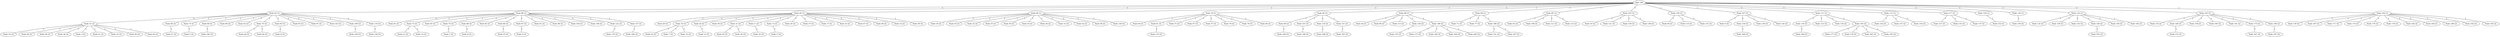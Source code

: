 graph BarabasiAlbertInverso_200_100 {
    "100" [label="Raiz 100"];
    "92" [label="Nodo 92 (1)"];
    "86" [label="Nodo 86 (1)"];
    "45" [label="Nodo 45 (1)"];
    "60" [label="Nodo 60 (1)"];
    "76" [label="Nodo 76 (1)"];
    "94" [label="Nodo 94 (1)"];
    "89" [label="Nodo 89 (1)"];
    "69" [label="Nodo 69 (1)"];
    "85" [label="Nodo 85 (1)"];
    "103" [label="Nodo 103 (1)"];
    "105" [label="Nodo 105 (1)"];
    "107" [label="Nodo 107 (1)"];
    "111" [label="Nodo 111 (1)"];
    "115" [label="Nodo 115 (1)"];
    "117" [label="Nodo 117 (1)"];
    "120" [label="Nodo 120 (1)"];
    "124" [label="Nodo 124 (1)"];
    "125" [label="Nodo 125 (1)"];
    "145" [label="Nodo 145 (1)"];
    "164" [label="Nodo 164 (1)"];
    "51" [label="Nodo 51 (2)"];
    "66" [label="Nodo 66 (2)"];
    "75" [label="Nodo 75 (2)"];
    "90" [label="Nodo 90 (2)"];
    "88" [label="Nodo 88 (2)"];
    "62" [label="Nodo 62 (2)"];
    "70" [label="Nodo 70 (2)"];
    "93" [label="Nodo 93 (2)"];
    "95" [label="Nodo 95 (2)"];
    "97" [label="Nodo 97 (2)"];
    "102" [label="Nodo 102 (2)"];
    "109" [label="Nodo 109 (2)"];
    "116" [label="Nodo 116 (2)"];
    "81" [label="Nodo 81 (2)"];
    "73" [label="Nodo 73 (2)"];
    "83" [label="Nodo 83 (2)"];
    "74" [label="Nodo 74 (2)"];
    "68" [label="Nodo 68 (2)"];
    "82" [label="Nodo 82 (2)"];
    "80" [label="Nodo 80 (2)"];
    "87" [label="Nodo 87 (2)"];
    "91" [label="Nodo 91 (2)"];
    "98" [label="Nodo 98 (2)"];
    "104" [label="Nodo 104 (2)"];
    "106" [label="Nodo 106 (2)"];
    "122" [label="Nodo 122 (2)"];
    "157" [label="Nodo 157 (2)"];
    "29" [label="Nodo 29 (2)"];
    "35" [label="Nodo 35 (2)"];
    "24" [label="Nodo 24 (2)"];
    "38" [label="Nodo 38 (2)"];
    "31" [label="Nodo 31 (2)"];
    "11" [label="Nodo 11 (2)"];
    "13" [label="Nodo 13 (2)"];
    "34" [label="Nodo 34 (2)"];
    "37" [label="Nodo 37 (2)"];
    "17" [label="Nodo 17 (2)"];
    "32" [label="Nodo 32 (2)"];
    "47" [label="Nodo 47 (2)"];
    "49" [label="Nodo 49 (2)"];
    "52" [label="Nodo 52 (2)"];
    "59" [label="Nodo 59 (2)"];
    "19" [label="Nodo 19 (2)"];
    "54" [label="Nodo 54 (2)"];
    "22" [label="Nodo 22 (2)"];
    "55" [label="Nodo 55 (2)"];
    "50" [label="Nodo 50 (2)"];
    "43" [label="Nodo 43 (2)"];
    "28" [label="Nodo 28 (2)"];
    "53" [label="Nodo 53 (2)"];
    "42" [label="Nodo 42 (2)"];
    "58" [label="Nodo 58 (2)"];
    "129" [label="Nodo 129 (2)"];
    "40" [label="Nodo 40 (2)"];
    "61" [label="Nodo 61 (2)"];
    "72" [label="Nodo 72 (2)"];
    "67" [label="Nodo 67 (2)"];
    "57" [label="Nodo 57 (2)"];
    "78" [label="Nodo 78 (2)"];
    "79" [label="Nodo 79 (2)"];
    "84" [label="Nodo 84 (2)"];
    "96" [label="Nodo 96 (2)"];
    "101" [label="Nodo 101 (2)"];
    "118" [label="Nodo 118 (2)"];
    "131" [label="Nodo 131 (2)"];
    "44" [label="Nodo 44 (2)"];
    "99" [label="Nodo 99 (2)"];
    "113" [label="Nodo 113 (2)"];
    "126" [label="Nodo 126 (2)"];
    "198" [label="Nodo 198 (2)"];
    "71" [label="Nodo 71 (2)"];
    "77" [label="Nodo 77 (2)"];
    "188" [label="Nodo 188 (2)"];
    "63" [label="Nodo 63 (2)"];
    "108" [label="Nodo 108 (2)"];
    "112" [label="Nodo 112 (2)"];
    "114" [label="Nodo 114 (2)"];
    "18" [label="Nodo 18 (2)"];
    "121" [label="Nodo 121 (2)"];
    "138" [label="Nodo 138 (2)"];
    "146" [label="Nodo 146 (2)"];
    "64" [label="Nodo 64 (2)"];
    "110" [label="Nodo 110 (2)"];
    "141" [label="Nodo 141 (2)"];
    "9" [label="Nodo 9 (2)"];
    "130" [label="Nodo 130 (2)"];
    "136" [label="Nodo 136 (2)"];
    "144" [label="Nodo 144 (2)"];
    "119" [label="Nodo 119 (2)"];
    "123" [label="Nodo 123 (2)"];
    "134" [label="Nodo 134 (2)"];
    "165" [label="Nodo 165 (2)"];
    "142" [label="Nodo 142 (2)"];
    "147" [label="Nodo 147 (2)"];
    "154" [label="Nodo 154 (2)"];
    "127" [label="Nodo 127 (2)"];
    "135" [label="Nodo 135 (2)"];
    "137" [label="Nodo 137 (2)"];
    "152" [label="Nodo 152 (2)"];
    "150" [label="Nodo 150 (2)"];
    "132" [label="Nodo 132 (2)"];
    "139" [label="Nodo 139 (2)"];
    "143" [label="Nodo 143 (2)"];
    "149" [label="Nodo 149 (2)"];
    "156" [label="Nodo 156 (2)"];
    "162" [label="Nodo 162 (2)"];
    "133" [label="Nodo 133 (2)"];
    "148" [label="Nodo 148 (2)"];
    "158" [label="Nodo 158 (2)"];
    "160" [label="Nodo 160 (2)"];
    "161" [label="Nodo 161 (2)"];
    "175" [label="Nodo 175 (2)"];
    "196" [label="Nodo 196 (2)"];
    "159" [label="Nodo 159 (2)"];
    "167" [label="Nodo 167 (2)"];
    "171" [label="Nodo 171 (2)"];
    "174" [label="Nodo 174 (2)"];
    "176" [label="Nodo 176 (2)"];
    "178" [label="Nodo 178 (2)"];
    "182" [label="Nodo 182 (2)"];
    "184" [label="Nodo 184 (2)"];
    "186" [label="Nodo 186 (2)"];
    "192" [label="Nodo 192 (2)"];
    "193" [label="Nodo 193 (2)"];
    "33" [label="Nodo 33 (3)"];
    "48" [label="Nodo 48 (3)"];
    "36" [label="Nodo 36 (3)"];
    "39" [label="Nodo 39 (3)"];
    "3" [label="Nodo 3 (3)"];
    "41" [label="Nodo 41 (3)"];
    "23" [label="Nodo 23 (3)"];
    "56" [label="Nodo 56 (3)"];
    "65" [label="Nodo 65 (3)"];
    "27" [label="Nodo 27 (3)"];
    "5" [label="Nodo 5 (3)"];
    "185" [label="Nodo 185 (3)"];
    "26" [label="Nodo 26 (3)"];
    "46" [label="Nodo 46 (3)"];
    "6" [label="Nodo 6 (3)"];
    "140" [label="Nodo 140 (3)"];
    "128" [label="Nodo 128 (3)"];
    "21" [label="Nodo 21 (3)"];
    "15" [label="Nodo 15 (3)"];
    "1" [label="Nodo 1 (3)"];
    "8" [label="Nodo 8 (3)"];
    "25" [label="Nodo 25 (3)"];
    "4" [label="Nodo 4 (3)"];
    "170" [label="Nodo 170 (3)"];
    "180" [label="Nodo 180 (3)"];
    "14" [label="Nodo 14 (3)"];
    "7" [label="Nodo 7 (3)"];
    "10" [label="Nodo 10 (3)"];
    "12" [label="Nodo 12 (3)"];
    "30" [label="Nodo 30 (3)"];
    "20" [label="Nodo 20 (3)"];
    "16" [label="Nodo 16 (3)"];
    "2" [label="Nodo 2 (3)"];
    "153" [label="Nodo 153 (3)"];
    "166" [label="Nodo 166 (3)"];
    "199" [label="Nodo 199 (3)"];
    "168" [label="Nodo 168 (3)"];
    "163" [label="Nodo 163 (3)"];
    "155" [label="Nodo 155 (3)"];
    "173" [label="Nodo 173 (3)"];
    "190" [label="Nodo 190 (3)"];
    "194" [label="Nodo 194 (3)"];
    "200" [label="Nodo 200 (3)"];
    "151" [label="Nodo 151 (3)"];
    "187" [label="Nodo 187 (3)"];
    "189" [label="Nodo 189 (3)"];
    "169" [label="Nodo 169 (3)"];
    "177" [label="Nodo 177 (3)"];
    "179" [label="Nodo 179 (3)"];
    "183" [label="Nodo 183 (3)"];
    "195" [label="Nodo 195 (3)"];
    "181" [label="Nodo 181 (3)"];
    "172" [label="Nodo 172 (3)"];
    "191" [label="Nodo 191 (3)"];
    "197" [label="Nodo 197 (3)"];
    "100" -- "92" [label="1"];
    "100" -- "86" [label="1"];
    "100" -- "45" [label="1"];
    "100" -- "60" [label="1"];
    "100" -- "76" [label="1"];
    "100" -- "94" [label="1"];
    "100" -- "89" [label="1"];
    "100" -- "69" [label="1"];
    "100" -- "85" [label="1"];
    "100" -- "103" [label="1"];
    "100" -- "105" [label="1"];
    "100" -- "107" [label="1"];
    "100" -- "111" [label="1"];
    "100" -- "115" [label="1"];
    "100" -- "117" [label="1"];
    "100" -- "120" [label="1"];
    "100" -- "124" [label="1"];
    "100" -- "125" [label="1"];
    "100" -- "145" [label="1"];
    "100" -- "164" [label="1"];
    "92" -- "51" [label="1"];
    "92" -- "66" [label="1"];
    "92" -- "75" [label="1"];
    "92" -- "90" [label="1"];
    "92" -- "88" [label="1"];
    "92" -- "62" [label="1"];
    "92" -- "70" [label="1"];
    "92" -- "93" [label="1"];
    "92" -- "95" [label="1"];
    "92" -- "97" [label="1"];
    "92" -- "102" [label="1"];
    "92" -- "109" [label="1"];
    "92" -- "116" [label="1"];
    "86" -- "81" [label="1"];
    "86" -- "73" [label="1"];
    "86" -- "83" [label="1"];
    "86" -- "74" [label="1"];
    "86" -- "68" [label="1"];
    "86" -- "82" [label="1"];
    "86" -- "80" [label="1"];
    "86" -- "87" [label="1"];
    "86" -- "91" [label="1"];
    "86" -- "98" [label="1"];
    "86" -- "104" [label="1"];
    "86" -- "106" [label="1"];
    "86" -- "122" [label="1"];
    "86" -- "157" [label="1"];
    "45" -- "29" [label="1"];
    "45" -- "35" [label="1"];
    "45" -- "24" [label="1"];
    "45" -- "38" [label="1"];
    "45" -- "31" [label="1"];
    "45" -- "11" [label="1"];
    "45" -- "13" [label="1"];
    "45" -- "34" [label="1"];
    "45" -- "37" [label="1"];
    "45" -- "17" [label="1"];
    "45" -- "32" [label="1"];
    "45" -- "47" [label="1"];
    "45" -- "49" [label="1"];
    "45" -- "52" [label="1"];
    "45" -- "59" [label="1"];
    "60" -- "19" [label="1"];
    "60" -- "54" [label="1"];
    "60" -- "22" [label="1"];
    "60" -- "55" [label="1"];
    "60" -- "50" [label="1"];
    "60" -- "43" [label="1"];
    "60" -- "28" [label="1"];
    "60" -- "53" [label="1"];
    "60" -- "42" [label="1"];
    "60" -- "58" [label="1"];
    "60" -- "129" [label="1"];
    "76" -- "40" [label="1"];
    "76" -- "61" [label="1"];
    "76" -- "72" [label="1"];
    "76" -- "67" [label="1"];
    "76" -- "57" [label="1"];
    "76" -- "78" [label="1"];
    "76" -- "79" [label="1"];
    "76" -- "84" [label="1"];
    "94" -- "96" [label="1"];
    "94" -- "101" [label="1"];
    "94" -- "118" [label="1"];
    "94" -- "131" [label="1"];
    "89" -- "44" [label="1"];
    "89" -- "99" [label="1"];
    "89" -- "113" [label="1"];
    "89" -- "126" [label="1"];
    "89" -- "198" [label="1"];
    "69" -- "71" [label="1"];
    "69" -- "77" [label="1"];
    "69" -- "188" [label="1"];
    "85" -- "63" [label="1"];
    "85" -- "108" [label="1"];
    "85" -- "112" [label="1"];
    "85" -- "114" [label="1"];
    "103" -- "18" [label="1"];
    "103" -- "121" [label="1"];
    "103" -- "138" [label="1"];
    "103" -- "146" [label="1"];
    "105" -- "64" [label="1"];
    "105" -- "110" [label="1"];
    "105" -- "141" [label="1"];
    "107" -- "9" [label="1"];
    "107" -- "130" [label="1"];
    "107" -- "136" [label="1"];
    "107" -- "144" [label="1"];
    "111" -- "119" [label="1"];
    "111" -- "123" [label="1"];
    "111" -- "134" [label="1"];
    "111" -- "165" [label="1"];
    "115" -- "142" [label="1"];
    "115" -- "147" [label="1"];
    "115" -- "154" [label="1"];
    "117" -- "127" [label="1"];
    "117" -- "135" [label="1"];
    "117" -- "137" [label="1"];
    "120" -- "152" [label="1"];
    "124" -- "150" [label="1"];
    "125" -- "132" [label="1"];
    "125" -- "139" [label="1"];
    "125" -- "143" [label="1"];
    "125" -- "149" [label="1"];
    "125" -- "156" [label="1"];
    "125" -- "162" [label="1"];
    "145" -- "133" [label="1"];
    "145" -- "148" [label="1"];
    "145" -- "158" [label="1"];
    "145" -- "160" [label="1"];
    "145" -- "161" [label="1"];
    "145" -- "175" [label="1"];
    "145" -- "196" [label="1"];
    "164" -- "159" [label="1"];
    "164" -- "167" [label="1"];
    "164" -- "171" [label="1"];
    "164" -- "174" [label="1"];
    "164" -- "176" [label="1"];
    "164" -- "178" [label="1"];
    "164" -- "182" [label="1"];
    "164" -- "184" [label="1"];
    "164" -- "186" [label="1"];
    "164" -- "192" [label="1"];
    "164" -- "193" [label="1"];
    "51" -- "33" [label="1"];
    "51" -- "48" [label="1"];
    "51" -- "36" [label="1"];
    "51" -- "39" [label="1"];
    "51" -- "3" [label="1"];
    "51" -- "41" [label="1"];
    "51" -- "23" [label="1"];
    "51" -- "56" [label="1"];
    "51" -- "65" [label="1"];
    "66" -- "27" [label="1"];
    "75" -- "5" [label="1"];
    "90" -- "185" [label="1"];
    "70" -- "26" [label="1"];
    "70" -- "46" [label="1"];
    "93" -- "6" [label="1"];
    "109" -- "140" [label="1"];
    "116" -- "128" [label="1"];
    "73" -- "21" [label="1"];
    "73" -- "15" [label="1"];
    "74" -- "1" [label="1"];
    "68" -- "8" [label="1"];
    "80" -- "25" [label="1"];
    "87" -- "4" [label="1"];
    "122" -- "170" [label="1"];
    "157" -- "180" [label="1"];
    "35" -- "14" [label="1"];
    "35" -- "7" [label="1"];
    "35" -- "10" [label="1"];
    "24" -- "12" [label="1"];
    "31" -- "30" [label="1"];
    "31" -- "20" [label="1"];
    "11" -- "16" [label="1"];
    "13" -- "2" [label="1"];
    "61" -- "153" [label="1"];
    "96" -- "166" [label="1"];
    "101" -- "199" [label="1"];
    "118" -- "168" [label="1"];
    "131" -- "163" [label="1"];
    "126" -- "155" [label="1"];
    "198" -- "173" [label="1"];
    "198" -- "190" [label="1"];
    "198" -- "194" [label="1"];
    "198" -- "200" [label="1"];
    "188" -- "151" [label="1"];
    "188" -- "187" [label="1"];
    "130" -- "189" [label="1"];
    "119" -- "169" [label="1"];
    "165" -- "177" [label="1"];
    "165" -- "179" [label="1"];
    "165" -- "183" [label="1"];
    "165" -- "195" [label="1"];
    "149" -- "181" [label="1"];
    "148" -- "172" [label="1"];
    "175" -- "191" [label="1"];
    "196" -- "197" [label="1"];
}
